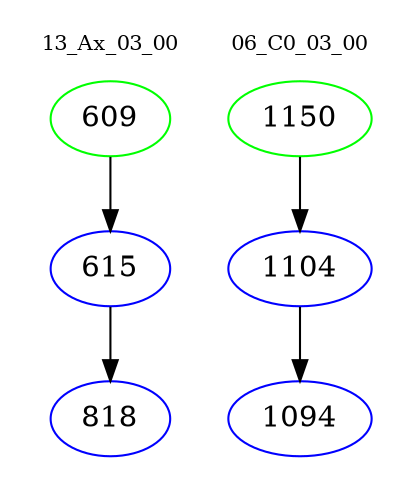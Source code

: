 digraph{
subgraph cluster_0 {
color = white
label = "13_Ax_03_00";
fontsize=10;
T0_609 [label="609", color="green"]
T0_609 -> T0_615 [color="black"]
T0_615 [label="615", color="blue"]
T0_615 -> T0_818 [color="black"]
T0_818 [label="818", color="blue"]
}
subgraph cluster_1 {
color = white
label = "06_C0_03_00";
fontsize=10;
T1_1150 [label="1150", color="green"]
T1_1150 -> T1_1104 [color="black"]
T1_1104 [label="1104", color="blue"]
T1_1104 -> T1_1094 [color="black"]
T1_1094 [label="1094", color="blue"]
}
}
